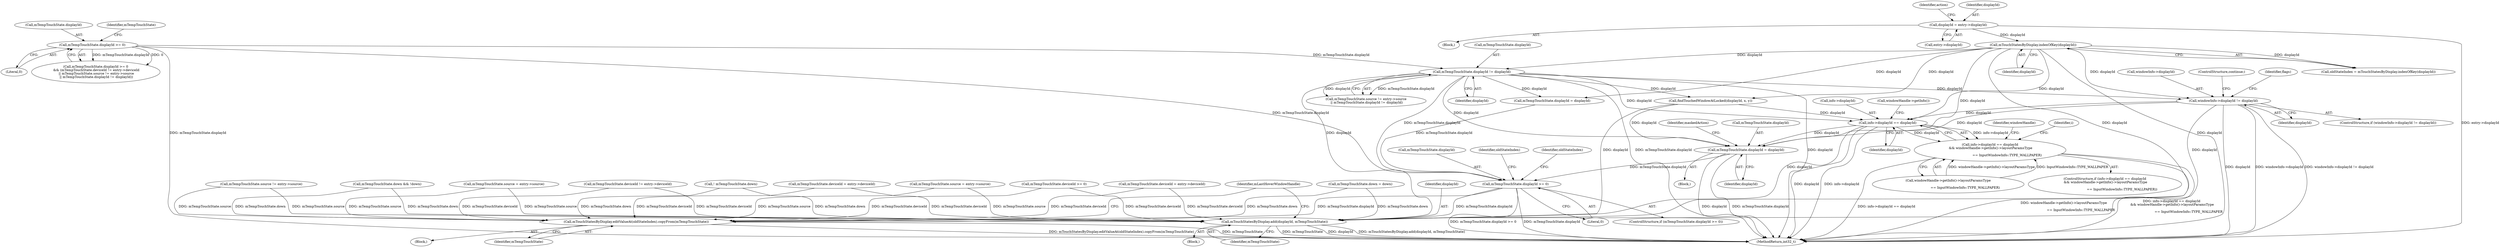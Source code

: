 digraph "0_Android_03a53d1c7765eeb3af0bc34c3dff02ada1953fbf_0@pointer" {
"1000352" [label="(Call,windowInfo->displayId != displayId)"];
"1000150" [label="(Call,mTouchStatesByDisplay.indexOfKey(displayId))"];
"1000117" [label="(Call,displayId = entry->displayId)"];
"1000202" [label="(Call,mTempTouchState.displayId != displayId)"];
"1000181" [label="(Call,mTempTouchState.displayId >= 0)"];
"1000886" [label="(Call,info->displayId == displayId)"];
"1000885" [label="(Call,info->displayId == displayId\n && windowHandle->getInfo()->layoutParamsType\n\n                                 == InputWindowInfo::TYPE_WALLPAPER)"];
"1001016" [label="(Call,mTempTouchState.displayId = displayId)"];
"1001113" [label="(Call,mTempTouchState.displayId >= 0)"];
"1001124" [label="(Call,mTouchStatesByDisplay.editValueAt(oldStateIndex).copyFrom(mTempTouchState))"];
"1001128" [label="(Call,mTouchStatesByDisplay.add(displayId, mTempTouchState))"];
"1001017" [label="(Call,mTempTouchState.displayId)"];
"1000884" [label="(ControlStructure,if (info->displayId == displayId\n && windowHandle->getInfo()->layoutParamsType\n\n                                 == InputWindowInfo::TYPE_WALLPAPER))"];
"1000890" [label="(Identifier,displayId)"];
"1001167" [label="(MethodReturn,int32_t)"];
"1000356" [label="(Identifier,displayId)"];
"1000203" [label="(Call,mTempTouchState.displayId)"];
"1000180" [label="(Call,mTempTouchState.displayId >= 0\n && (mTempTouchState.deviceId != entry->deviceId\n || mTempTouchState.source != entry->source\n || mTempTouchState.displayId != displayId))"];
"1000195" [label="(Call,mTempTouchState.source != entry->source)"];
"1000202" [label="(Call,mTempTouchState.displayId != displayId)"];
"1001020" [label="(Identifier,displayId)"];
"1000182" [label="(Call,mTempTouchState.displayId)"];
"1000194" [label="(Call,mTempTouchState.source != entry->source\n || mTempTouchState.displayId != displayId)"];
"1001113" [label="(Call,mTempTouchState.displayId >= 0)"];
"1000891" [label="(Call,windowHandle->getInfo()->layoutParamsType\n\n                                 == InputWindowInfo::TYPE_WALLPAPER)"];
"1001117" [label="(Literal,0)"];
"1000361" [label="(Identifier,flags)"];
"1000873" [label="(Identifier,i)"];
"1001130" [label="(Identifier,mTempTouchState)"];
"1001109" [label="(Identifier,maskedAction)"];
"1000351" [label="(ControlStructure,if (windowInfo->displayId != displayId))"];
"1000353" [label="(Call,windowInfo->displayId)"];
"1000150" [label="(Call,mTouchStatesByDisplay.indexOfKey(displayId))"];
"1001121" [label="(Identifier,oldStateIndex)"];
"1000885" [label="(Call,info->displayId == displayId\n && windowHandle->getInfo()->layoutParamsType\n\n                                 == InputWindowInfo::TYPE_WALLPAPER)"];
"1001001" [label="(Block,)"];
"1001123" [label="(Block,)"];
"1001140" [label="(Identifier,mLastHoverWindowHandle)"];
"1000269" [label="(Call,mTempTouchState.down = down)"];
"1001114" [label="(Call,mTempTouchState.displayId)"];
"1000189" [label="(Identifier,mTempTouchState)"];
"1001134" [label="(Identifier,oldStateIndex)"];
"1001128" [label="(Call,mTouchStatesByDisplay.add(displayId, mTempTouchState))"];
"1000536" [label="(Call,! mTempTouchState.down)"];
"1001112" [label="(ControlStructure,if (mTempTouchState.displayId >= 0))"];
"1000181" [label="(Call,mTempTouchState.displayId >= 0)"];
"1000249" [label="(Call,mTempTouchState.down && !down)"];
"1001127" [label="(Block,)"];
"1000151" [label="(Identifier,displayId)"];
"1000893" [label="(Call,windowHandle->getInfo())"];
"1001009" [label="(Call,mTempTouchState.source = entry->source)"];
"1000281" [label="(Call,mTempTouchState.source = entry->source)"];
"1000887" [label="(Call,info->displayId)"];
"1000110" [label="(Block,)"];
"1000579" [label="(Call,findTouchedWindowAtLocked(displayId, x, y))"];
"1000119" [label="(Call,entry->displayId)"];
"1000124" [label="(Identifier,action)"];
"1000886" [label="(Call,info->displayId == displayId)"];
"1000187" [label="(Call,mTempTouchState.deviceId != entry->deviceId)"];
"1000148" [label="(Call,oldStateIndex = mTouchStatesByDisplay.indexOfKey(displayId))"];
"1000898" [label="(Identifier,windowHandle)"];
"1000117" [label="(Call,displayId = entry->displayId)"];
"1000288" [label="(Call,mTempTouchState.displayId = displayId)"];
"1000185" [label="(Literal,0)"];
"1001016" [label="(Call,mTempTouchState.displayId = displayId)"];
"1001124" [label="(Call,mTouchStatesByDisplay.editValueAt(oldStateIndex).copyFrom(mTempTouchState))"];
"1001125" [label="(Identifier,mTempTouchState)"];
"1000206" [label="(Identifier,displayId)"];
"1000352" [label="(Call,windowInfo->displayId != displayId)"];
"1001129" [label="(Identifier,displayId)"];
"1000175" [label="(Call,mTempTouchState.deviceId >= 0)"];
"1000274" [label="(Call,mTempTouchState.deviceId = entry->deviceId)"];
"1000118" [label="(Identifier,displayId)"];
"1000358" [label="(ControlStructure,continue;)"];
"1001002" [label="(Call,mTempTouchState.deviceId = entry->deviceId)"];
"1000352" -> "1000351"  [label="AST: "];
"1000352" -> "1000356"  [label="CFG: "];
"1000353" -> "1000352"  [label="AST: "];
"1000356" -> "1000352"  [label="AST: "];
"1000358" -> "1000352"  [label="CFG: "];
"1000361" -> "1000352"  [label="CFG: "];
"1000352" -> "1001167"  [label="DDG: displayId"];
"1000352" -> "1001167"  [label="DDG: windowInfo->displayId"];
"1000352" -> "1001167"  [label="DDG: windowInfo->displayId != displayId"];
"1000150" -> "1000352"  [label="DDG: displayId"];
"1000202" -> "1000352"  [label="DDG: displayId"];
"1000352" -> "1000886"  [label="DDG: displayId"];
"1000352" -> "1001016"  [label="DDG: displayId"];
"1000352" -> "1001128"  [label="DDG: displayId"];
"1000150" -> "1000148"  [label="AST: "];
"1000150" -> "1000151"  [label="CFG: "];
"1000151" -> "1000150"  [label="AST: "];
"1000148" -> "1000150"  [label="CFG: "];
"1000150" -> "1001167"  [label="DDG: displayId"];
"1000150" -> "1000148"  [label="DDG: displayId"];
"1000117" -> "1000150"  [label="DDG: displayId"];
"1000150" -> "1000202"  [label="DDG: displayId"];
"1000150" -> "1000288"  [label="DDG: displayId"];
"1000150" -> "1000579"  [label="DDG: displayId"];
"1000150" -> "1000886"  [label="DDG: displayId"];
"1000150" -> "1001016"  [label="DDG: displayId"];
"1000150" -> "1001128"  [label="DDG: displayId"];
"1000117" -> "1000110"  [label="AST: "];
"1000117" -> "1000119"  [label="CFG: "];
"1000118" -> "1000117"  [label="AST: "];
"1000119" -> "1000117"  [label="AST: "];
"1000124" -> "1000117"  [label="CFG: "];
"1000117" -> "1001167"  [label="DDG: entry->displayId"];
"1000202" -> "1000194"  [label="AST: "];
"1000202" -> "1000206"  [label="CFG: "];
"1000203" -> "1000202"  [label="AST: "];
"1000206" -> "1000202"  [label="AST: "];
"1000194" -> "1000202"  [label="CFG: "];
"1000202" -> "1001167"  [label="DDG: displayId"];
"1000202" -> "1001167"  [label="DDG: mTempTouchState.displayId"];
"1000202" -> "1000194"  [label="DDG: mTempTouchState.displayId"];
"1000202" -> "1000194"  [label="DDG: displayId"];
"1000181" -> "1000202"  [label="DDG: mTempTouchState.displayId"];
"1000202" -> "1000288"  [label="DDG: displayId"];
"1000202" -> "1000579"  [label="DDG: displayId"];
"1000202" -> "1000886"  [label="DDG: displayId"];
"1000202" -> "1001016"  [label="DDG: displayId"];
"1000202" -> "1001113"  [label="DDG: mTempTouchState.displayId"];
"1000202" -> "1001128"  [label="DDG: displayId"];
"1000181" -> "1000180"  [label="AST: "];
"1000181" -> "1000185"  [label="CFG: "];
"1000182" -> "1000181"  [label="AST: "];
"1000185" -> "1000181"  [label="AST: "];
"1000189" -> "1000181"  [label="CFG: "];
"1000180" -> "1000181"  [label="CFG: "];
"1000181" -> "1001167"  [label="DDG: mTempTouchState.displayId"];
"1000181" -> "1000180"  [label="DDG: mTempTouchState.displayId"];
"1000181" -> "1000180"  [label="DDG: 0"];
"1000181" -> "1001113"  [label="DDG: mTempTouchState.displayId"];
"1000886" -> "1000885"  [label="AST: "];
"1000886" -> "1000890"  [label="CFG: "];
"1000887" -> "1000886"  [label="AST: "];
"1000890" -> "1000886"  [label="AST: "];
"1000893" -> "1000886"  [label="CFG: "];
"1000885" -> "1000886"  [label="CFG: "];
"1000886" -> "1001167"  [label="DDG: displayId"];
"1000886" -> "1001167"  [label="DDG: info->displayId"];
"1000886" -> "1000885"  [label="DDG: info->displayId"];
"1000886" -> "1000885"  [label="DDG: displayId"];
"1000579" -> "1000886"  [label="DDG: displayId"];
"1000886" -> "1001016"  [label="DDG: displayId"];
"1000886" -> "1001128"  [label="DDG: displayId"];
"1000885" -> "1000884"  [label="AST: "];
"1000885" -> "1000891"  [label="CFG: "];
"1000891" -> "1000885"  [label="AST: "];
"1000898" -> "1000885"  [label="CFG: "];
"1000873" -> "1000885"  [label="CFG: "];
"1000885" -> "1001167"  [label="DDG: windowHandle->getInfo()->layoutParamsType\n\n                                 == InputWindowInfo::TYPE_WALLPAPER"];
"1000885" -> "1001167"  [label="DDG: info->displayId == displayId\n && windowHandle->getInfo()->layoutParamsType\n\n                                 == InputWindowInfo::TYPE_WALLPAPER"];
"1000885" -> "1001167"  [label="DDG: info->displayId == displayId"];
"1000891" -> "1000885"  [label="DDG: windowHandle->getInfo()->layoutParamsType"];
"1000891" -> "1000885"  [label="DDG: InputWindowInfo::TYPE_WALLPAPER"];
"1001016" -> "1001001"  [label="AST: "];
"1001016" -> "1001020"  [label="CFG: "];
"1001017" -> "1001016"  [label="AST: "];
"1001020" -> "1001016"  [label="AST: "];
"1001109" -> "1001016"  [label="CFG: "];
"1001016" -> "1001167"  [label="DDG: displayId"];
"1001016" -> "1001167"  [label="DDG: mTempTouchState.displayId"];
"1000579" -> "1001016"  [label="DDG: displayId"];
"1001016" -> "1001113"  [label="DDG: mTempTouchState.displayId"];
"1001113" -> "1001112"  [label="AST: "];
"1001113" -> "1001117"  [label="CFG: "];
"1001114" -> "1001113"  [label="AST: "];
"1001117" -> "1001113"  [label="AST: "];
"1001121" -> "1001113"  [label="CFG: "];
"1001134" -> "1001113"  [label="CFG: "];
"1001113" -> "1001167"  [label="DDG: mTempTouchState.displayId >= 0"];
"1001113" -> "1001167"  [label="DDG: mTempTouchState.displayId"];
"1000288" -> "1001113"  [label="DDG: mTempTouchState.displayId"];
"1001113" -> "1001124"  [label="DDG: mTempTouchState.displayId"];
"1001113" -> "1001128"  [label="DDG: mTempTouchState.displayId"];
"1001124" -> "1001123"  [label="AST: "];
"1001124" -> "1001125"  [label="CFG: "];
"1001125" -> "1001124"  [label="AST: "];
"1001140" -> "1001124"  [label="CFG: "];
"1001124" -> "1001167"  [label="DDG: mTouchStatesByDisplay.editValueAt(oldStateIndex).copyFrom(mTempTouchState)"];
"1001124" -> "1001167"  [label="DDG: mTempTouchState"];
"1000187" -> "1001124"  [label="DDG: mTempTouchState.deviceId"];
"1001002" -> "1001124"  [label="DDG: mTempTouchState.deviceId"];
"1000274" -> "1001124"  [label="DDG: mTempTouchState.deviceId"];
"1000175" -> "1001124"  [label="DDG: mTempTouchState.deviceId"];
"1000269" -> "1001124"  [label="DDG: mTempTouchState.down"];
"1000249" -> "1001124"  [label="DDG: mTempTouchState.down"];
"1001009" -> "1001124"  [label="DDG: mTempTouchState.source"];
"1000281" -> "1001124"  [label="DDG: mTempTouchState.source"];
"1000195" -> "1001124"  [label="DDG: mTempTouchState.source"];
"1000536" -> "1001124"  [label="DDG: mTempTouchState.down"];
"1001128" -> "1001127"  [label="AST: "];
"1001128" -> "1001130"  [label="CFG: "];
"1001129" -> "1001128"  [label="AST: "];
"1001130" -> "1001128"  [label="AST: "];
"1001140" -> "1001128"  [label="CFG: "];
"1001128" -> "1001167"  [label="DDG: mTempTouchState"];
"1001128" -> "1001167"  [label="DDG: displayId"];
"1001128" -> "1001167"  [label="DDG: mTouchStatesByDisplay.add(displayId, mTempTouchState)"];
"1000579" -> "1001128"  [label="DDG: displayId"];
"1000187" -> "1001128"  [label="DDG: mTempTouchState.deviceId"];
"1001002" -> "1001128"  [label="DDG: mTempTouchState.deviceId"];
"1000274" -> "1001128"  [label="DDG: mTempTouchState.deviceId"];
"1000175" -> "1001128"  [label="DDG: mTempTouchState.deviceId"];
"1000269" -> "1001128"  [label="DDG: mTempTouchState.down"];
"1000249" -> "1001128"  [label="DDG: mTempTouchState.down"];
"1001009" -> "1001128"  [label="DDG: mTempTouchState.source"];
"1000281" -> "1001128"  [label="DDG: mTempTouchState.source"];
"1000195" -> "1001128"  [label="DDG: mTempTouchState.source"];
"1000536" -> "1001128"  [label="DDG: mTempTouchState.down"];
}
